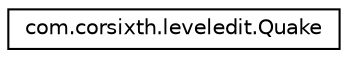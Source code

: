 digraph "Graphical Class Hierarchy"
{
 // LATEX_PDF_SIZE
  edge [fontname="Helvetica",fontsize="10",labelfontname="Helvetica",labelfontsize="10"];
  node [fontname="Helvetica",fontsize="10",shape=record];
  rankdir="LR";
  Node0 [label="com.corsixth.leveledit.Quake",height=0.2,width=0.4,color="black", fillcolor="white", style="filled",URL="$classcom_1_1corsixth_1_1leveledit_1_1Quake.html",tooltip=" "];
}
